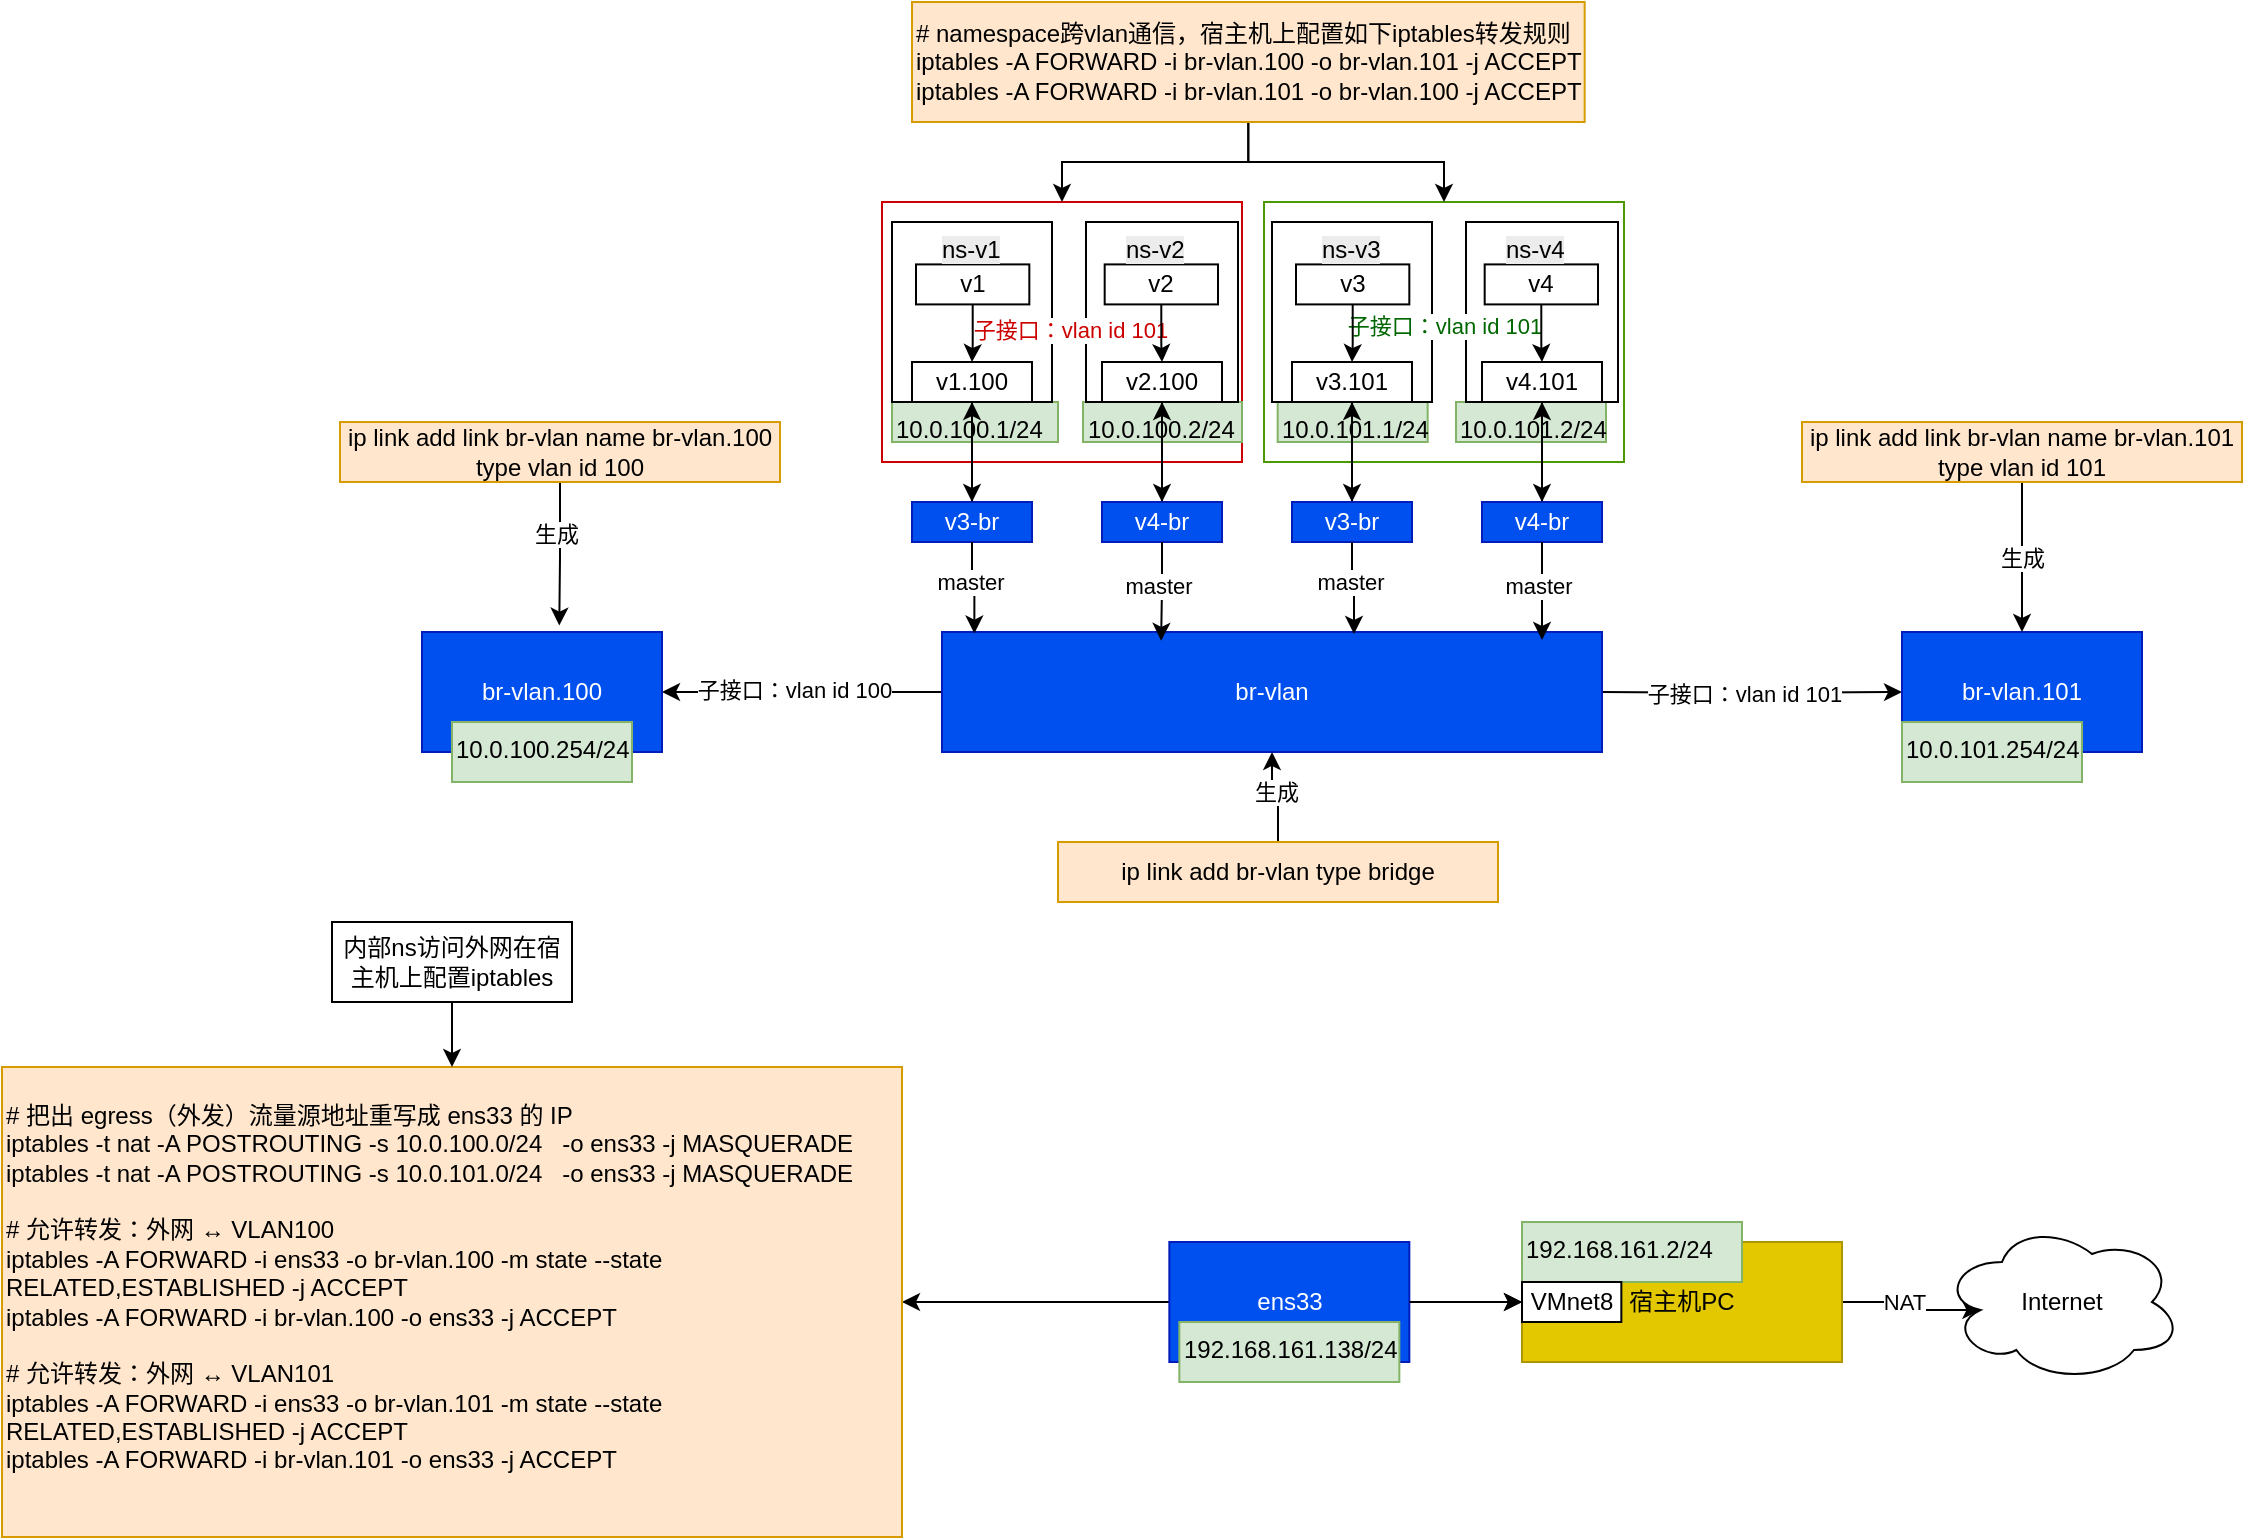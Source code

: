 <mxfile version="27.1.1">
  <diagram name="第 1 页" id="VOpmgVEXg-oSk0ZmS-H0">
    <mxGraphModel dx="1747" dy="637" grid="1" gridSize="10" guides="1" tooltips="1" connect="1" arrows="1" fold="1" page="1" pageScale="1" pageWidth="827" pageHeight="1169" math="0" shadow="0">
      <root>
        <mxCell id="0" />
        <mxCell id="1" parent="0" />
        <mxCell id="csz0WxyrqC0WEdzE24F6-70" value="10.0.101.2/24" style="text;whiteSpace=wrap;fillColor=#d5e8d4;strokeColor=#82b366;" vertex="1" parent="1">
          <mxGeometry x="587" y="340" width="75" height="20" as="geometry" />
        </mxCell>
        <mxCell id="csz0WxyrqC0WEdzE24F6-69" value="" style="rounded=0;whiteSpace=wrap;html=1;fillColor=none;strokeColor=#4D9900;" vertex="1" parent="1">
          <mxGeometry x="491" y="240" width="180" height="130" as="geometry" />
        </mxCell>
        <mxCell id="csz0WxyrqC0WEdzE24F6-44" value="" style="rounded=0;whiteSpace=wrap;html=1;fillColor=none;strokeColor=#CC0000;" vertex="1" parent="1">
          <mxGeometry x="300" y="240" width="180" height="130" as="geometry" />
        </mxCell>
        <mxCell id="csz0WxyrqC0WEdzE24F6-16" value="10.0.100.2/24" style="text;whiteSpace=wrap;fillColor=#d5e8d4;strokeColor=#82b366;" vertex="1" parent="1">
          <mxGeometry x="400.5" y="340" width="79.5" height="20" as="geometry" />
        </mxCell>
        <mxCell id="csz0WxyrqC0WEdzE24F6-15" value="10.0.100.1/24" style="text;whiteSpace=wrap;fillColor=#d5e8d4;strokeColor=#82b366;" vertex="1" parent="1">
          <mxGeometry x="305" y="340" width="83" height="20" as="geometry" />
        </mxCell>
        <mxCell id="aShC4JNPMhtuTAqiujVa-4" style="edgeStyle=orthogonalEdgeStyle;rounded=0;orthogonalLoop=1;jettySize=auto;html=1;exitX=0;exitY=0.5;exitDx=0;exitDy=0;" parent="1" source="aShC4JNPMhtuTAqiujVa-1" target="aShC4JNPMhtuTAqiujVa-3" edge="1">
          <mxGeometry relative="1" as="geometry" />
        </mxCell>
        <mxCell id="aShC4JNPMhtuTAqiujVa-5" value="子接口：vlan id 100" style="edgeLabel;html=1;align=center;verticalAlign=middle;resizable=0;points=[];" parent="aShC4JNPMhtuTAqiujVa-4" vertex="1" connectable="0">
          <mxGeometry x="0.091" y="-2" relative="1" as="geometry">
            <mxPoint x="2" y="1" as="offset" />
          </mxGeometry>
        </mxCell>
        <mxCell id="aShC4JNPMhtuTAqiujVa-6" style="edgeStyle=orthogonalEdgeStyle;rounded=0;orthogonalLoop=1;jettySize=auto;html=1;" parent="1" target="aShC4JNPMhtuTAqiujVa-2" edge="1">
          <mxGeometry relative="1" as="geometry">
            <mxPoint x="660" y="485.0" as="sourcePoint" />
          </mxGeometry>
        </mxCell>
        <mxCell id="aShC4JNPMhtuTAqiujVa-7" value="子接口：vlan id 101" style="edgeLabel;html=1;align=center;verticalAlign=middle;resizable=0;points=[];" parent="aShC4JNPMhtuTAqiujVa-6" vertex="1" connectable="0">
          <mxGeometry x="-0.056" relative="1" as="geometry">
            <mxPoint as="offset" />
          </mxGeometry>
        </mxCell>
        <mxCell id="aShC4JNPMhtuTAqiujVa-1" value="br-vlan" style="rounded=0;whiteSpace=wrap;html=1;fillColor=#0050ef;fontColor=#ffffff;strokeColor=#001DBC;" parent="1" vertex="1">
          <mxGeometry x="330" y="455" width="330" height="60" as="geometry" />
        </mxCell>
        <mxCell id="aShC4JNPMhtuTAqiujVa-2" value="br-vlan.101" style="rounded=0;whiteSpace=wrap;html=1;fillColor=#0050ef;fontColor=#ffffff;strokeColor=#001DBC;" parent="1" vertex="1">
          <mxGeometry x="810" y="455" width="120" height="60" as="geometry" />
        </mxCell>
        <mxCell id="aShC4JNPMhtuTAqiujVa-3" value="br-vlan.100" style="rounded=0;whiteSpace=wrap;html=1;fillColor=#0050ef;fontColor=#ffffff;strokeColor=#001DBC;" parent="1" vertex="1">
          <mxGeometry x="70" y="455" width="120" height="60" as="geometry" />
        </mxCell>
        <mxCell id="aShC4JNPMhtuTAqiujVa-11" style="edgeStyle=orthogonalEdgeStyle;rounded=0;orthogonalLoop=1;jettySize=auto;html=1;entryX=0.5;entryY=1;entryDx=0;entryDy=0;" parent="1" source="aShC4JNPMhtuTAqiujVa-10" target="aShC4JNPMhtuTAqiujVa-1" edge="1">
          <mxGeometry relative="1" as="geometry" />
        </mxCell>
        <mxCell id="aShC4JNPMhtuTAqiujVa-12" value="生成" style="edgeLabel;html=1;align=center;verticalAlign=middle;resizable=0;points=[];" parent="aShC4JNPMhtuTAqiujVa-11" vertex="1" connectable="0">
          <mxGeometry x="-0.017" y="-3" relative="1" as="geometry">
            <mxPoint as="offset" />
          </mxGeometry>
        </mxCell>
        <mxCell id="aShC4JNPMhtuTAqiujVa-10" value="ip link add br-vlan type bridge" style="text;html=1;align=center;verticalAlign=middle;whiteSpace=wrap;rounded=0;fillColor=#ffe6cc;strokeColor=#d79b00;" parent="1" vertex="1">
          <mxGeometry x="388" y="560" width="220" height="30" as="geometry" />
        </mxCell>
        <mxCell id="aShC4JNPMhtuTAqiujVa-15" style="edgeStyle=orthogonalEdgeStyle;rounded=0;orthogonalLoop=1;jettySize=auto;html=1;entryX=0.572;entryY=-0.054;entryDx=0;entryDy=0;entryPerimeter=0;" parent="1" source="aShC4JNPMhtuTAqiujVa-13" target="aShC4JNPMhtuTAqiujVa-3" edge="1">
          <mxGeometry relative="1" as="geometry" />
        </mxCell>
        <mxCell id="aShC4JNPMhtuTAqiujVa-18" value="生成" style="edgeLabel;html=1;align=center;verticalAlign=middle;resizable=0;points=[];" parent="aShC4JNPMhtuTAqiujVa-15" vertex="1" connectable="0">
          <mxGeometry x="-0.288" y="-2" relative="1" as="geometry">
            <mxPoint as="offset" />
          </mxGeometry>
        </mxCell>
        <mxCell id="aShC4JNPMhtuTAqiujVa-13" value="ip link add link br-vlan name br-vlan.100 type vlan id 100" style="text;html=1;align=center;verticalAlign=middle;whiteSpace=wrap;rounded=0;fillColor=#ffe6cc;strokeColor=#d79b00;" parent="1" vertex="1">
          <mxGeometry x="29" y="350" width="220" height="30" as="geometry" />
        </mxCell>
        <mxCell id="aShC4JNPMhtuTAqiujVa-33" style="edgeStyle=orthogonalEdgeStyle;rounded=0;orthogonalLoop=1;jettySize=auto;html=1;entryX=0.5;entryY=0;entryDx=0;entryDy=0;" parent="1" source="aShC4JNPMhtuTAqiujVa-14" target="aShC4JNPMhtuTAqiujVa-2" edge="1">
          <mxGeometry relative="1" as="geometry" />
        </mxCell>
        <mxCell id="aShC4JNPMhtuTAqiujVa-34" value="生成" style="edgeLabel;html=1;align=center;verticalAlign=middle;resizable=0;points=[];" parent="aShC4JNPMhtuTAqiujVa-33" vertex="1" connectable="0">
          <mxGeometry x="0.014" relative="1" as="geometry">
            <mxPoint as="offset" />
          </mxGeometry>
        </mxCell>
        <mxCell id="aShC4JNPMhtuTAqiujVa-14" value="ip link add link br-vlan name br-vlan.101 type vlan id 101" style="text;html=1;align=center;verticalAlign=middle;whiteSpace=wrap;rounded=0;fillColor=#ffe6cc;strokeColor=#d79b00;" parent="1" vertex="1">
          <mxGeometry x="760" y="350" width="220" height="30" as="geometry" />
        </mxCell>
        <mxCell id="aShC4JNPMhtuTAqiujVa-21" value="" style="rounded=0;whiteSpace=wrap;html=1;" parent="1" vertex="1">
          <mxGeometry x="305" y="250" width="80" height="90" as="geometry" />
        </mxCell>
        <mxCell id="aShC4JNPMhtuTAqiujVa-22" value="" style="rounded=0;whiteSpace=wrap;html=1;" parent="1" vertex="1">
          <mxGeometry x="402" y="250" width="76" height="90" as="geometry" />
        </mxCell>
        <mxCell id="aShC4JNPMhtuTAqiujVa-49" style="edgeStyle=orthogonalEdgeStyle;rounded=0;orthogonalLoop=1;jettySize=auto;html=1;" parent="1" source="aShC4JNPMhtuTAqiujVa-36" edge="1">
          <mxGeometry relative="1" as="geometry">
            <mxPoint x="345" y="340" as="targetPoint" />
          </mxGeometry>
        </mxCell>
        <mxCell id="aShC4JNPMhtuTAqiujVa-36" value="v3-br" style="rounded=0;whiteSpace=wrap;html=1;fillColor=#0050ef;fontColor=#ffffff;strokeColor=#001DBC;" parent="1" vertex="1">
          <mxGeometry x="315" y="390" width="60" height="20" as="geometry" />
        </mxCell>
        <mxCell id="aShC4JNPMhtuTAqiujVa-50" style="edgeStyle=orthogonalEdgeStyle;rounded=0;orthogonalLoop=1;jettySize=auto;html=1;" parent="1" source="aShC4JNPMhtuTAqiujVa-37" edge="1">
          <mxGeometry relative="1" as="geometry">
            <mxPoint x="440" y="340" as="targetPoint" />
          </mxGeometry>
        </mxCell>
        <mxCell id="aShC4JNPMhtuTAqiujVa-37" value="v4-br" style="rounded=0;whiteSpace=wrap;html=1;fillColor=#0050ef;fontColor=#ffffff;strokeColor=#001DBC;" parent="1" vertex="1">
          <mxGeometry x="410" y="390" width="60" height="20" as="geometry" />
        </mxCell>
        <mxCell id="aShC4JNPMhtuTAqiujVa-39" style="edgeStyle=orthogonalEdgeStyle;rounded=0;orthogonalLoop=1;jettySize=auto;html=1;entryX=0.049;entryY=0.013;entryDx=0;entryDy=0;entryPerimeter=0;" parent="1" source="aShC4JNPMhtuTAqiujVa-36" target="aShC4JNPMhtuTAqiujVa-1" edge="1">
          <mxGeometry relative="1" as="geometry">
            <Array as="points">
              <mxPoint x="345" y="433" />
              <mxPoint x="346" y="456" />
            </Array>
          </mxGeometry>
        </mxCell>
        <mxCell id="aShC4JNPMhtuTAqiujVa-40" value="master" style="edgeLabel;html=1;align=center;verticalAlign=middle;resizable=0;points=[];" parent="aShC4JNPMhtuTAqiujVa-39" vertex="1" connectable="0">
          <mxGeometry x="-0.171" y="-1" relative="1" as="geometry">
            <mxPoint as="offset" />
          </mxGeometry>
        </mxCell>
        <mxCell id="aShC4JNPMhtuTAqiujVa-43" style="edgeStyle=orthogonalEdgeStyle;rounded=0;orthogonalLoop=1;jettySize=auto;html=1;entryX=0.332;entryY=0.073;entryDx=0;entryDy=0;entryPerimeter=0;" parent="1" source="aShC4JNPMhtuTAqiujVa-37" target="aShC4JNPMhtuTAqiujVa-1" edge="1">
          <mxGeometry relative="1" as="geometry">
            <mxPoint x="440" y="450" as="targetPoint" />
          </mxGeometry>
        </mxCell>
        <mxCell id="aShC4JNPMhtuTAqiujVa-44" value="master" style="edgeLabel;html=1;align=center;verticalAlign=middle;resizable=0;points=[];" parent="aShC4JNPMhtuTAqiujVa-43" vertex="1" connectable="0">
          <mxGeometry x="-0.122" y="-2" relative="1" as="geometry">
            <mxPoint as="offset" />
          </mxGeometry>
        </mxCell>
        <mxCell id="aShC4JNPMhtuTAqiujVa-47" style="edgeStyle=orthogonalEdgeStyle;rounded=0;orthogonalLoop=1;jettySize=auto;html=1;entryX=0.5;entryY=0;entryDx=0;entryDy=0;" parent="1" source="aShC4JNPMhtuTAqiujVa-45" target="aShC4JNPMhtuTAqiujVa-36" edge="1">
          <mxGeometry relative="1" as="geometry" />
        </mxCell>
        <mxCell id="aShC4JNPMhtuTAqiujVa-45" value="v1.100" style="rounded=0;whiteSpace=wrap;html=1;" parent="1" vertex="1">
          <mxGeometry x="315" y="320" width="60" height="20" as="geometry" />
        </mxCell>
        <mxCell id="aShC4JNPMhtuTAqiujVa-48" style="edgeStyle=orthogonalEdgeStyle;rounded=0;orthogonalLoop=1;jettySize=auto;html=1;entryX=0.5;entryY=0;entryDx=0;entryDy=0;" parent="1" source="aShC4JNPMhtuTAqiujVa-46" target="aShC4JNPMhtuTAqiujVa-37" edge="1">
          <mxGeometry relative="1" as="geometry" />
        </mxCell>
        <mxCell id="aShC4JNPMhtuTAqiujVa-46" value="v2.100" style="rounded=0;whiteSpace=wrap;html=1;" parent="1" vertex="1">
          <mxGeometry x="410" y="320" width="60" height="20" as="geometry" />
        </mxCell>
        <mxCell id="csz0WxyrqC0WEdzE24F6-1" value="10.0.100.254/24" style="text;whiteSpace=wrap;fillColor=#d5e8d4;strokeColor=#82b366;" vertex="1" parent="1">
          <mxGeometry x="85" y="500" width="90" height="30" as="geometry" />
        </mxCell>
        <mxCell id="csz0WxyrqC0WEdzE24F6-2" value="10.0.101.254/24" style="text;whiteSpace=wrap;fillColor=#d5e8d4;strokeColor=#82b366;" vertex="1" parent="1">
          <mxGeometry x="810" y="500" width="90" height="30" as="geometry" />
        </mxCell>
        <mxCell id="csz0WxyrqC0WEdzE24F6-10" value="&lt;font style=&quot;color: rgb(204, 0, 0);&quot;&gt;子接口：vlan id 101&lt;/font&gt;" style="edgeLabel;html=1;align=center;verticalAlign=middle;resizable=0;points=[];" vertex="1" connectable="0" parent="1">
          <mxGeometry x="392.0" y="302" as="geometry">
            <mxPoint x="2" y="2" as="offset" />
          </mxGeometry>
        </mxCell>
        <mxCell id="csz0WxyrqC0WEdzE24F6-13" style="edgeStyle=orthogonalEdgeStyle;rounded=0;orthogonalLoop=1;jettySize=auto;html=1;entryX=0.5;entryY=0;entryDx=0;entryDy=0;" edge="1" parent="1" source="csz0WxyrqC0WEdzE24F6-11" target="aShC4JNPMhtuTAqiujVa-45">
          <mxGeometry relative="1" as="geometry" />
        </mxCell>
        <mxCell id="csz0WxyrqC0WEdzE24F6-11" value="v1" style="rounded=0;whiteSpace=wrap;html=1;movable=1;resizable=1;rotatable=1;deletable=1;editable=1;locked=0;connectable=1;" vertex="1" parent="1">
          <mxGeometry x="317" y="271.2" width="56.667" height="20" as="geometry" />
        </mxCell>
        <mxCell id="csz0WxyrqC0WEdzE24F6-14" style="edgeStyle=orthogonalEdgeStyle;rounded=0;orthogonalLoop=1;jettySize=auto;html=1;entryX=0.5;entryY=0;entryDx=0;entryDy=0;" edge="1" parent="1" source="csz0WxyrqC0WEdzE24F6-12" target="aShC4JNPMhtuTAqiujVa-46">
          <mxGeometry relative="1" as="geometry" />
        </mxCell>
        <mxCell id="csz0WxyrqC0WEdzE24F6-12" value="v2" style="rounded=0;whiteSpace=wrap;html=1;movable=1;resizable=1;rotatable=1;deletable=1;editable=1;locked=0;connectable=1;" vertex="1" parent="1">
          <mxGeometry x="411.34" y="271.2" width="56.667" height="20" as="geometry" />
        </mxCell>
        <mxCell id="csz0WxyrqC0WEdzE24F6-26" style="edgeStyle=orthogonalEdgeStyle;rounded=0;orthogonalLoop=1;jettySize=auto;html=1;" edge="1" parent="1" source="csz0WxyrqC0WEdzE24F6-19" target="csz0WxyrqC0WEdzE24F6-27">
          <mxGeometry relative="1" as="geometry">
            <mxPoint x="640" y="790" as="targetPoint" />
          </mxGeometry>
        </mxCell>
        <mxCell id="csz0WxyrqC0WEdzE24F6-41" style="edgeStyle=orthogonalEdgeStyle;rounded=0;orthogonalLoop=1;jettySize=auto;html=1;entryX=1;entryY=0.5;entryDx=0;entryDy=0;" edge="1" parent="1" source="csz0WxyrqC0WEdzE24F6-19" target="csz0WxyrqC0WEdzE24F6-40">
          <mxGeometry relative="1" as="geometry" />
        </mxCell>
        <mxCell id="csz0WxyrqC0WEdzE24F6-19" value="ens33" style="rounded=0;whiteSpace=wrap;html=1;fillColor=#0050ef;fontColor=#ffffff;strokeColor=#001DBC;" vertex="1" parent="1">
          <mxGeometry x="443.67" y="760" width="120" height="60" as="geometry" />
        </mxCell>
        <mxCell id="csz0WxyrqC0WEdzE24F6-24" value="192.168.161.138/24" style="text;whiteSpace=wrap;fillColor=#d5e8d4;strokeColor=#82b366;" vertex="1" parent="1">
          <mxGeometry x="448.67" y="800" width="110" height="30" as="geometry" />
        </mxCell>
        <mxCell id="csz0WxyrqC0WEdzE24F6-28" value="" style="edgeStyle=orthogonalEdgeStyle;rounded=0;orthogonalLoop=1;jettySize=auto;html=1;" edge="1" parent="1" source="csz0WxyrqC0WEdzE24F6-19" target="csz0WxyrqC0WEdzE24F6-27">
          <mxGeometry relative="1" as="geometry">
            <mxPoint x="800" y="790" as="targetPoint" />
            <mxPoint x="564" y="790" as="sourcePoint" />
          </mxGeometry>
        </mxCell>
        <mxCell id="csz0WxyrqC0WEdzE24F6-32" style="edgeStyle=orthogonalEdgeStyle;rounded=0;orthogonalLoop=1;jettySize=auto;html=1;entryX=0.16;entryY=0.55;entryDx=0;entryDy=0;entryPerimeter=0;" edge="1" parent="1" source="csz0WxyrqC0WEdzE24F6-27" target="csz0WxyrqC0WEdzE24F6-34">
          <mxGeometry relative="1" as="geometry">
            <mxPoint x="770" y="790" as="targetPoint" />
          </mxGeometry>
        </mxCell>
        <mxCell id="csz0WxyrqC0WEdzE24F6-35" value="NAT" style="edgeLabel;html=1;align=center;verticalAlign=middle;resizable=0;points=[];" vertex="1" connectable="0" parent="csz0WxyrqC0WEdzE24F6-32">
          <mxGeometry x="-0.064" y="4" relative="1" as="geometry">
            <mxPoint as="offset" />
          </mxGeometry>
        </mxCell>
        <mxCell id="csz0WxyrqC0WEdzE24F6-27" value="宿主机PC" style="rounded=0;whiteSpace=wrap;html=1;fillColor=#e3c800;fontColor=#000000;strokeColor=#B09500;" vertex="1" parent="1">
          <mxGeometry x="620" y="760" width="160" height="60" as="geometry" />
        </mxCell>
        <mxCell id="csz0WxyrqC0WEdzE24F6-34" value="Internet" style="ellipse;shape=cloud;whiteSpace=wrap;html=1;" vertex="1" parent="1">
          <mxGeometry x="830" y="750" width="120" height="80" as="geometry" />
        </mxCell>
        <mxCell id="csz0WxyrqC0WEdzE24F6-36" value="192.168.161.2/24" style="text;whiteSpace=wrap;fillColor=#d5e8d4;strokeColor=#82b366;" vertex="1" parent="1">
          <mxGeometry x="620" y="750" width="110" height="30" as="geometry" />
        </mxCell>
        <mxCell id="csz0WxyrqC0WEdzE24F6-37" value="VMnet8" style="rounded=0;whiteSpace=wrap;html=1;movable=1;resizable=1;rotatable=1;deletable=1;editable=1;locked=0;connectable=1;" vertex="1" parent="1">
          <mxGeometry x="620" y="780" width="49.67" height="20" as="geometry" />
        </mxCell>
        <mxCell id="csz0WxyrqC0WEdzE24F6-38" value="&lt;span style=&quot;color: rgb(0, 0, 0); font-family: Helvetica; font-size: 12px; font-style: normal; font-variant-ligatures: normal; font-variant-caps: normal; font-weight: 400; letter-spacing: normal; orphans: 2; text-align: center; text-indent: 0px; text-transform: none; widows: 2; word-spacing: 0px; -webkit-text-stroke-width: 0px; white-space: normal; background-color: rgb(236, 236, 236); text-decoration-thickness: initial; text-decoration-style: initial; text-decoration-color: initial; float: none; display: inline !important;&quot;&gt;ns-v1&lt;/span&gt;" style="text;whiteSpace=wrap;html=1;" vertex="1" parent="1">
          <mxGeometry x="328" y="250" width="40" height="20" as="geometry" />
        </mxCell>
        <mxCell id="csz0WxyrqC0WEdzE24F6-39" value="&lt;span style=&quot;color: rgb(0, 0, 0); font-family: Helvetica; font-size: 12px; font-style: normal; font-variant-ligatures: normal; font-variant-caps: normal; font-weight: 400; letter-spacing: normal; orphans: 2; text-align: center; text-indent: 0px; text-transform: none; widows: 2; word-spacing: 0px; -webkit-text-stroke-width: 0px; white-space: normal; background-color: rgb(236, 236, 236); text-decoration-thickness: initial; text-decoration-style: initial; text-decoration-color: initial; float: none; display: inline !important;&quot;&gt;ns-v2&lt;/span&gt;" style="text;whiteSpace=wrap;html=1;" vertex="1" parent="1">
          <mxGeometry x="420" y="250" width="40" height="30" as="geometry" />
        </mxCell>
        <mxCell id="csz0WxyrqC0WEdzE24F6-40" value="&lt;div&gt;&lt;div&gt;# 把出 egress（外发）流量源地址重写成 ens33 的 IP&lt;/div&gt;&lt;div&gt;iptables -t nat -A POSTROUTING -s 10.0.100.0/24&amp;nbsp; &amp;nbsp;-o ens33 -j MASQUERADE&lt;/div&gt;&lt;div&gt;iptables -t nat -A POSTROUTING -s 10.0.101.0/24&amp;nbsp; &amp;nbsp;-o ens33 -j MASQUERADE&lt;/div&gt;&lt;/div&gt;&lt;div&gt;&lt;br&gt;&lt;/div&gt;&lt;div&gt;# 允许转发：外网 ↔ VLAN100&lt;/div&gt;&lt;div&gt;iptables -A FORWARD -i ens33 -o br-vlan.100 -m state --state RELATED,ESTABLISHED -j ACCEPT&lt;/div&gt;&lt;div&gt;iptables -A FORWARD -i br-vlan.100 -o ens33 -j ACCEPT&lt;/div&gt;&lt;div&gt;&lt;br&gt;&lt;/div&gt;&lt;div&gt;&lt;div&gt;# 允许转发：外网 ↔ VLAN101&lt;/div&gt;&lt;div&gt;iptables -A FORWARD -i ens33 -o br-vlan.101 -m state --state RELATED,ESTABLISHED -j ACCEPT&lt;/div&gt;&lt;div&gt;iptables -A FORWARD -i br-vlan.101 -o ens33 -j ACCEPT&lt;/div&gt;&lt;/div&gt;&lt;div&gt;&lt;br&gt;&lt;/div&gt;" style="text;html=1;align=left;verticalAlign=middle;whiteSpace=wrap;rounded=0;fillColor=#ffe6cc;strokeColor=#d79b00;" vertex="1" parent="1">
          <mxGeometry x="-140" y="672.5" width="450" height="235" as="geometry" />
        </mxCell>
        <mxCell id="csz0WxyrqC0WEdzE24F6-42" value="内部ns访问外网在宿主机上配置iptables" style="rounded=0;whiteSpace=wrap;html=1;" vertex="1" parent="1">
          <mxGeometry x="25" y="600" width="120" height="40" as="geometry" />
        </mxCell>
        <mxCell id="csz0WxyrqC0WEdzE24F6-43" style="edgeStyle=orthogonalEdgeStyle;rounded=0;orthogonalLoop=1;jettySize=auto;html=1;entryX=0.5;entryY=0;entryDx=0;entryDy=0;" edge="1" parent="1" source="csz0WxyrqC0WEdzE24F6-42" target="csz0WxyrqC0WEdzE24F6-40">
          <mxGeometry relative="1" as="geometry" />
        </mxCell>
        <mxCell id="csz0WxyrqC0WEdzE24F6-46" value="10.0.101.1/24" style="text;whiteSpace=wrap;fillColor=#d5e8d4;strokeColor=#82b366;" vertex="1" parent="1">
          <mxGeometry x="497.83" y="340" width="75" height="20" as="geometry" />
        </mxCell>
        <mxCell id="csz0WxyrqC0WEdzE24F6-47" value="" style="rounded=0;whiteSpace=wrap;html=1;" vertex="1" parent="1">
          <mxGeometry x="495" y="250" width="80" height="90" as="geometry" />
        </mxCell>
        <mxCell id="csz0WxyrqC0WEdzE24F6-48" value="" style="rounded=0;whiteSpace=wrap;html=1;" vertex="1" parent="1">
          <mxGeometry x="592" y="250" width="76" height="90" as="geometry" />
        </mxCell>
        <mxCell id="csz0WxyrqC0WEdzE24F6-49" style="edgeStyle=orthogonalEdgeStyle;rounded=0;orthogonalLoop=1;jettySize=auto;html=1;" edge="1" parent="1" source="csz0WxyrqC0WEdzE24F6-50">
          <mxGeometry relative="1" as="geometry">
            <mxPoint x="535" y="340" as="targetPoint" />
          </mxGeometry>
        </mxCell>
        <mxCell id="csz0WxyrqC0WEdzE24F6-50" value="v3-br" style="rounded=0;whiteSpace=wrap;html=1;fillColor=#0050ef;fontColor=#ffffff;strokeColor=#001DBC;" vertex="1" parent="1">
          <mxGeometry x="505" y="390" width="60" height="20" as="geometry" />
        </mxCell>
        <mxCell id="csz0WxyrqC0WEdzE24F6-51" style="edgeStyle=orthogonalEdgeStyle;rounded=0;orthogonalLoop=1;jettySize=auto;html=1;" edge="1" parent="1" source="csz0WxyrqC0WEdzE24F6-52">
          <mxGeometry relative="1" as="geometry">
            <mxPoint x="630" y="340" as="targetPoint" />
          </mxGeometry>
        </mxCell>
        <mxCell id="csz0WxyrqC0WEdzE24F6-52" value="v4-br" style="rounded=0;whiteSpace=wrap;html=1;fillColor=#0050ef;fontColor=#ffffff;strokeColor=#001DBC;" vertex="1" parent="1">
          <mxGeometry x="600" y="390" width="60" height="20" as="geometry" />
        </mxCell>
        <mxCell id="csz0WxyrqC0WEdzE24F6-53" style="edgeStyle=orthogonalEdgeStyle;rounded=0;orthogonalLoop=1;jettySize=auto;html=1;entryX=0.049;entryY=0.013;entryDx=0;entryDy=0;entryPerimeter=0;" edge="1" parent="1" source="csz0WxyrqC0WEdzE24F6-50">
          <mxGeometry relative="1" as="geometry">
            <mxPoint x="536" y="456" as="targetPoint" />
            <Array as="points">
              <mxPoint x="535" y="433" />
              <mxPoint x="536" y="456" />
            </Array>
          </mxGeometry>
        </mxCell>
        <mxCell id="csz0WxyrqC0WEdzE24F6-54" value="master" style="edgeLabel;html=1;align=center;verticalAlign=middle;resizable=0;points=[];" vertex="1" connectable="0" parent="csz0WxyrqC0WEdzE24F6-53">
          <mxGeometry x="-0.171" y="-1" relative="1" as="geometry">
            <mxPoint as="offset" />
          </mxGeometry>
        </mxCell>
        <mxCell id="csz0WxyrqC0WEdzE24F6-55" style="edgeStyle=orthogonalEdgeStyle;rounded=0;orthogonalLoop=1;jettySize=auto;html=1;entryX=0.332;entryY=0.073;entryDx=0;entryDy=0;entryPerimeter=0;" edge="1" parent="1" source="csz0WxyrqC0WEdzE24F6-52">
          <mxGeometry relative="1" as="geometry">
            <mxPoint x="630" y="459" as="targetPoint" />
          </mxGeometry>
        </mxCell>
        <mxCell id="csz0WxyrqC0WEdzE24F6-56" value="master" style="edgeLabel;html=1;align=center;verticalAlign=middle;resizable=0;points=[];" vertex="1" connectable="0" parent="csz0WxyrqC0WEdzE24F6-55">
          <mxGeometry x="-0.122" y="-2" relative="1" as="geometry">
            <mxPoint as="offset" />
          </mxGeometry>
        </mxCell>
        <mxCell id="csz0WxyrqC0WEdzE24F6-57" style="edgeStyle=orthogonalEdgeStyle;rounded=0;orthogonalLoop=1;jettySize=auto;html=1;entryX=0.5;entryY=0;entryDx=0;entryDy=0;" edge="1" parent="1" source="csz0WxyrqC0WEdzE24F6-58" target="csz0WxyrqC0WEdzE24F6-50">
          <mxGeometry relative="1" as="geometry" />
        </mxCell>
        <mxCell id="csz0WxyrqC0WEdzE24F6-58" value="v3.101" style="rounded=0;whiteSpace=wrap;html=1;" vertex="1" parent="1">
          <mxGeometry x="505" y="320" width="60" height="20" as="geometry" />
        </mxCell>
        <mxCell id="csz0WxyrqC0WEdzE24F6-59" style="edgeStyle=orthogonalEdgeStyle;rounded=0;orthogonalLoop=1;jettySize=auto;html=1;entryX=0.5;entryY=0;entryDx=0;entryDy=0;" edge="1" parent="1" source="csz0WxyrqC0WEdzE24F6-60" target="csz0WxyrqC0WEdzE24F6-52">
          <mxGeometry relative="1" as="geometry" />
        </mxCell>
        <mxCell id="csz0WxyrqC0WEdzE24F6-60" value="v4.101" style="rounded=0;whiteSpace=wrap;html=1;" vertex="1" parent="1">
          <mxGeometry x="600" y="320" width="60" height="20" as="geometry" />
        </mxCell>
        <mxCell id="csz0WxyrqC0WEdzE24F6-61" value="&lt;font style=&quot;color: rgb(0, 102, 0);&quot;&gt;子接口：vlan id 101&lt;/font&gt;" style="edgeLabel;html=1;align=center;verticalAlign=middle;resizable=0;points=[];" vertex="1" connectable="0" parent="1">
          <mxGeometry x="582" y="302" as="geometry">
            <mxPoint x="-1" as="offset" />
          </mxGeometry>
        </mxCell>
        <mxCell id="csz0WxyrqC0WEdzE24F6-62" style="edgeStyle=orthogonalEdgeStyle;rounded=0;orthogonalLoop=1;jettySize=auto;html=1;entryX=0.5;entryY=0;entryDx=0;entryDy=0;" edge="1" parent="1" source="csz0WxyrqC0WEdzE24F6-63" target="csz0WxyrqC0WEdzE24F6-58">
          <mxGeometry relative="1" as="geometry" />
        </mxCell>
        <mxCell id="csz0WxyrqC0WEdzE24F6-63" value="v3" style="rounded=0;whiteSpace=wrap;html=1;movable=1;resizable=1;rotatable=1;deletable=1;editable=1;locked=0;connectable=1;" vertex="1" parent="1">
          <mxGeometry x="507" y="271.2" width="56.667" height="20" as="geometry" />
        </mxCell>
        <mxCell id="csz0WxyrqC0WEdzE24F6-64" style="edgeStyle=orthogonalEdgeStyle;rounded=0;orthogonalLoop=1;jettySize=auto;html=1;entryX=0.5;entryY=0;entryDx=0;entryDy=0;" edge="1" parent="1" source="csz0WxyrqC0WEdzE24F6-65" target="csz0WxyrqC0WEdzE24F6-60">
          <mxGeometry relative="1" as="geometry" />
        </mxCell>
        <mxCell id="csz0WxyrqC0WEdzE24F6-65" value="v4" style="rounded=0;whiteSpace=wrap;html=1;movable=1;resizable=1;rotatable=1;deletable=1;editable=1;locked=0;connectable=1;" vertex="1" parent="1">
          <mxGeometry x="601.34" y="271.2" width="56.667" height="20" as="geometry" />
        </mxCell>
        <mxCell id="csz0WxyrqC0WEdzE24F6-66" value="&lt;span style=&quot;color: rgb(0, 0, 0); font-family: Helvetica; font-size: 12px; font-style: normal; font-variant-ligatures: normal; font-variant-caps: normal; font-weight: 400; letter-spacing: normal; orphans: 2; text-align: center; text-indent: 0px; text-transform: none; widows: 2; word-spacing: 0px; -webkit-text-stroke-width: 0px; white-space: normal; background-color: rgb(236, 236, 236); text-decoration-thickness: initial; text-decoration-style: initial; text-decoration-color: initial; display: inline !important; float: none;&quot;&gt;ns-v3&lt;/span&gt;" style="text;whiteSpace=wrap;html=1;" vertex="1" parent="1">
          <mxGeometry x="518" y="250" width="40" height="20" as="geometry" />
        </mxCell>
        <mxCell id="csz0WxyrqC0WEdzE24F6-67" value="&lt;span style=&quot;color: rgb(0, 0, 0); font-family: Helvetica; font-size: 12px; font-style: normal; font-variant-ligatures: normal; font-variant-caps: normal; font-weight: 400; letter-spacing: normal; orphans: 2; text-align: center; text-indent: 0px; text-transform: none; widows: 2; word-spacing: 0px; -webkit-text-stroke-width: 0px; white-space: normal; background-color: rgb(236, 236, 236); text-decoration-thickness: initial; text-decoration-style: initial; text-decoration-color: initial; display: inline !important; float: none;&quot;&gt;ns-v4&lt;/span&gt;" style="text;whiteSpace=wrap;html=1;" vertex="1" parent="1">
          <mxGeometry x="610" y="250" width="40" height="30" as="geometry" />
        </mxCell>
        <mxCell id="csz0WxyrqC0WEdzE24F6-72" style="edgeStyle=orthogonalEdgeStyle;rounded=0;orthogonalLoop=1;jettySize=auto;html=1;" edge="1" parent="1" source="csz0WxyrqC0WEdzE24F6-71" target="csz0WxyrqC0WEdzE24F6-44">
          <mxGeometry relative="1" as="geometry" />
        </mxCell>
        <mxCell id="csz0WxyrqC0WEdzE24F6-73" style="edgeStyle=orthogonalEdgeStyle;rounded=0;orthogonalLoop=1;jettySize=auto;html=1;" edge="1" parent="1" source="csz0WxyrqC0WEdzE24F6-71" target="csz0WxyrqC0WEdzE24F6-69">
          <mxGeometry relative="1" as="geometry" />
        </mxCell>
        <mxCell id="csz0WxyrqC0WEdzE24F6-71" value="&lt;div&gt;&lt;div&gt;&lt;div&gt;# namespace跨vlan通信，宿主机上配置如下iptables转发规则&lt;/div&gt;&lt;div&gt;iptables -A FORWARD -i br-vlan.100 -o br-vlan.101 -j ACCEPT&lt;/div&gt;&lt;div&gt;iptables -A FORWARD -i br-vlan.101 -o br-vlan.100 -j ACCEPT&lt;/div&gt;&lt;/div&gt;&lt;/div&gt;" style="text;html=1;align=left;verticalAlign=middle;whiteSpace=wrap;rounded=0;fillColor=#ffe6cc;strokeColor=#d79b00;" vertex="1" parent="1">
          <mxGeometry x="315" y="140" width="336.33" height="60" as="geometry" />
        </mxCell>
      </root>
    </mxGraphModel>
  </diagram>
</mxfile>
